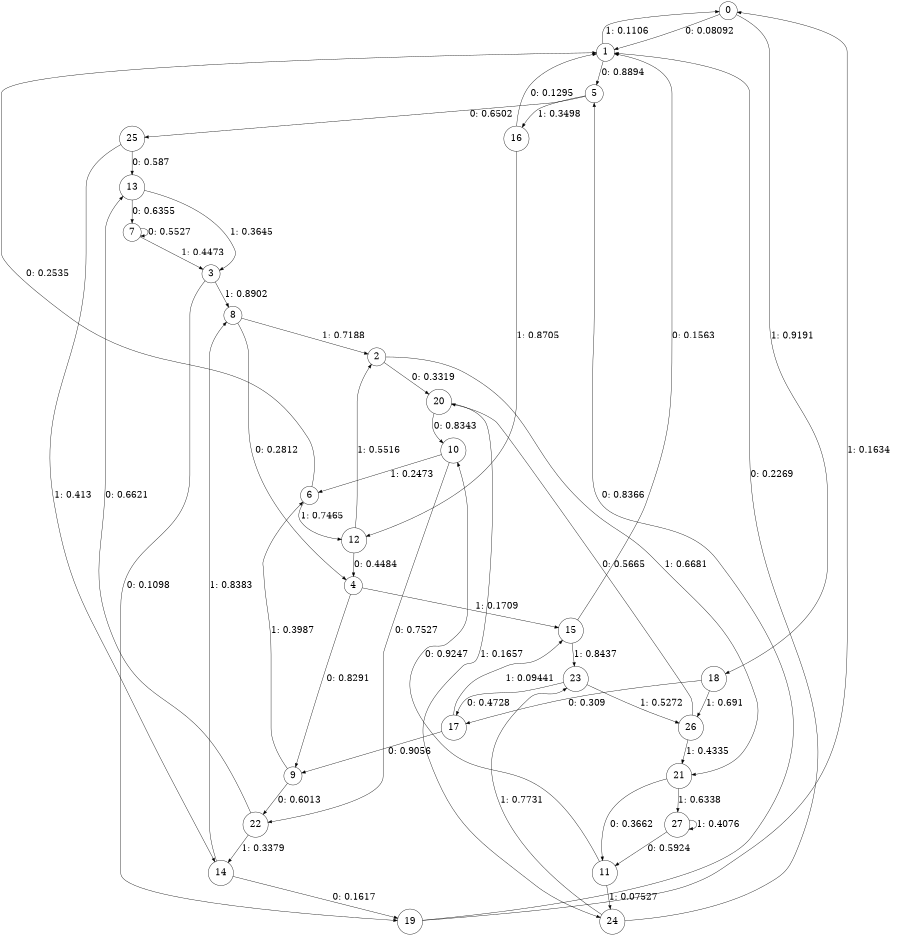 digraph "ch38concat_phase3_L5" {
size = "6,8.5";
ratio = "fill";
node [shape = circle];
node [fontsize = 24];
edge [fontsize = 24];
0 -> 1 [label = "0: 0.08092  "];
0 -> 18 [label = "1: 0.9191   "];
1 -> 5 [label = "0: 0.8894   "];
1 -> 0 [label = "1: 0.1106   "];
2 -> 20 [label = "0: 0.3319   "];
2 -> 21 [label = "1: 0.6681   "];
3 -> 19 [label = "0: 0.1098   "];
3 -> 8 [label = "1: 0.8902   "];
4 -> 9 [label = "0: 0.8291   "];
4 -> 15 [label = "1: 0.1709   "];
5 -> 25 [label = "0: 0.6502   "];
5 -> 16 [label = "1: 0.3498   "];
6 -> 1 [label = "0: 0.2535   "];
6 -> 12 [label = "1: 0.7465   "];
7 -> 7 [label = "0: 0.5527   "];
7 -> 3 [label = "1: 0.4473   "];
8 -> 4 [label = "0: 0.2812   "];
8 -> 2 [label = "1: 0.7188   "];
9 -> 22 [label = "0: 0.6013   "];
9 -> 6 [label = "1: 0.3987   "];
10 -> 22 [label = "0: 0.7527   "];
10 -> 6 [label = "1: 0.2473   "];
11 -> 10 [label = "0: 0.9247   "];
11 -> 24 [label = "1: 0.07527  "];
12 -> 4 [label = "0: 0.4484   "];
12 -> 2 [label = "1: 0.5516   "];
13 -> 7 [label = "0: 0.6355   "];
13 -> 3 [label = "1: 0.3645   "];
14 -> 19 [label = "0: 0.1617   "];
14 -> 8 [label = "1: 0.8383   "];
15 -> 1 [label = "0: 0.1563   "];
15 -> 23 [label = "1: 0.8437   "];
16 -> 1 [label = "0: 0.1295   "];
16 -> 12 [label = "1: 0.8705   "];
17 -> 9 [label = "0: 0.9056   "];
17 -> 15 [label = "1: 0.09441  "];
18 -> 17 [label = "0: 0.309    "];
18 -> 26 [label = "1: 0.691    "];
19 -> 5 [label = "0: 0.8366   "];
19 -> 0 [label = "1: 0.1634   "];
20 -> 10 [label = "0: 0.8343   "];
20 -> 24 [label = "1: 0.1657   "];
21 -> 11 [label = "0: 0.3662   "];
21 -> 27 [label = "1: 0.6338   "];
22 -> 13 [label = "0: 0.6621   "];
22 -> 14 [label = "1: 0.3379   "];
23 -> 17 [label = "0: 0.4728   "];
23 -> 26 [label = "1: 0.5272   "];
24 -> 1 [label = "0: 0.2269   "];
24 -> 23 [label = "1: 0.7731   "];
25 -> 13 [label = "0: 0.587    "];
25 -> 14 [label = "1: 0.413    "];
26 -> 20 [label = "0: 0.5665   "];
26 -> 21 [label = "1: 0.4335   "];
27 -> 11 [label = "0: 0.5924   "];
27 -> 27 [label = "1: 0.4076   "];
}
